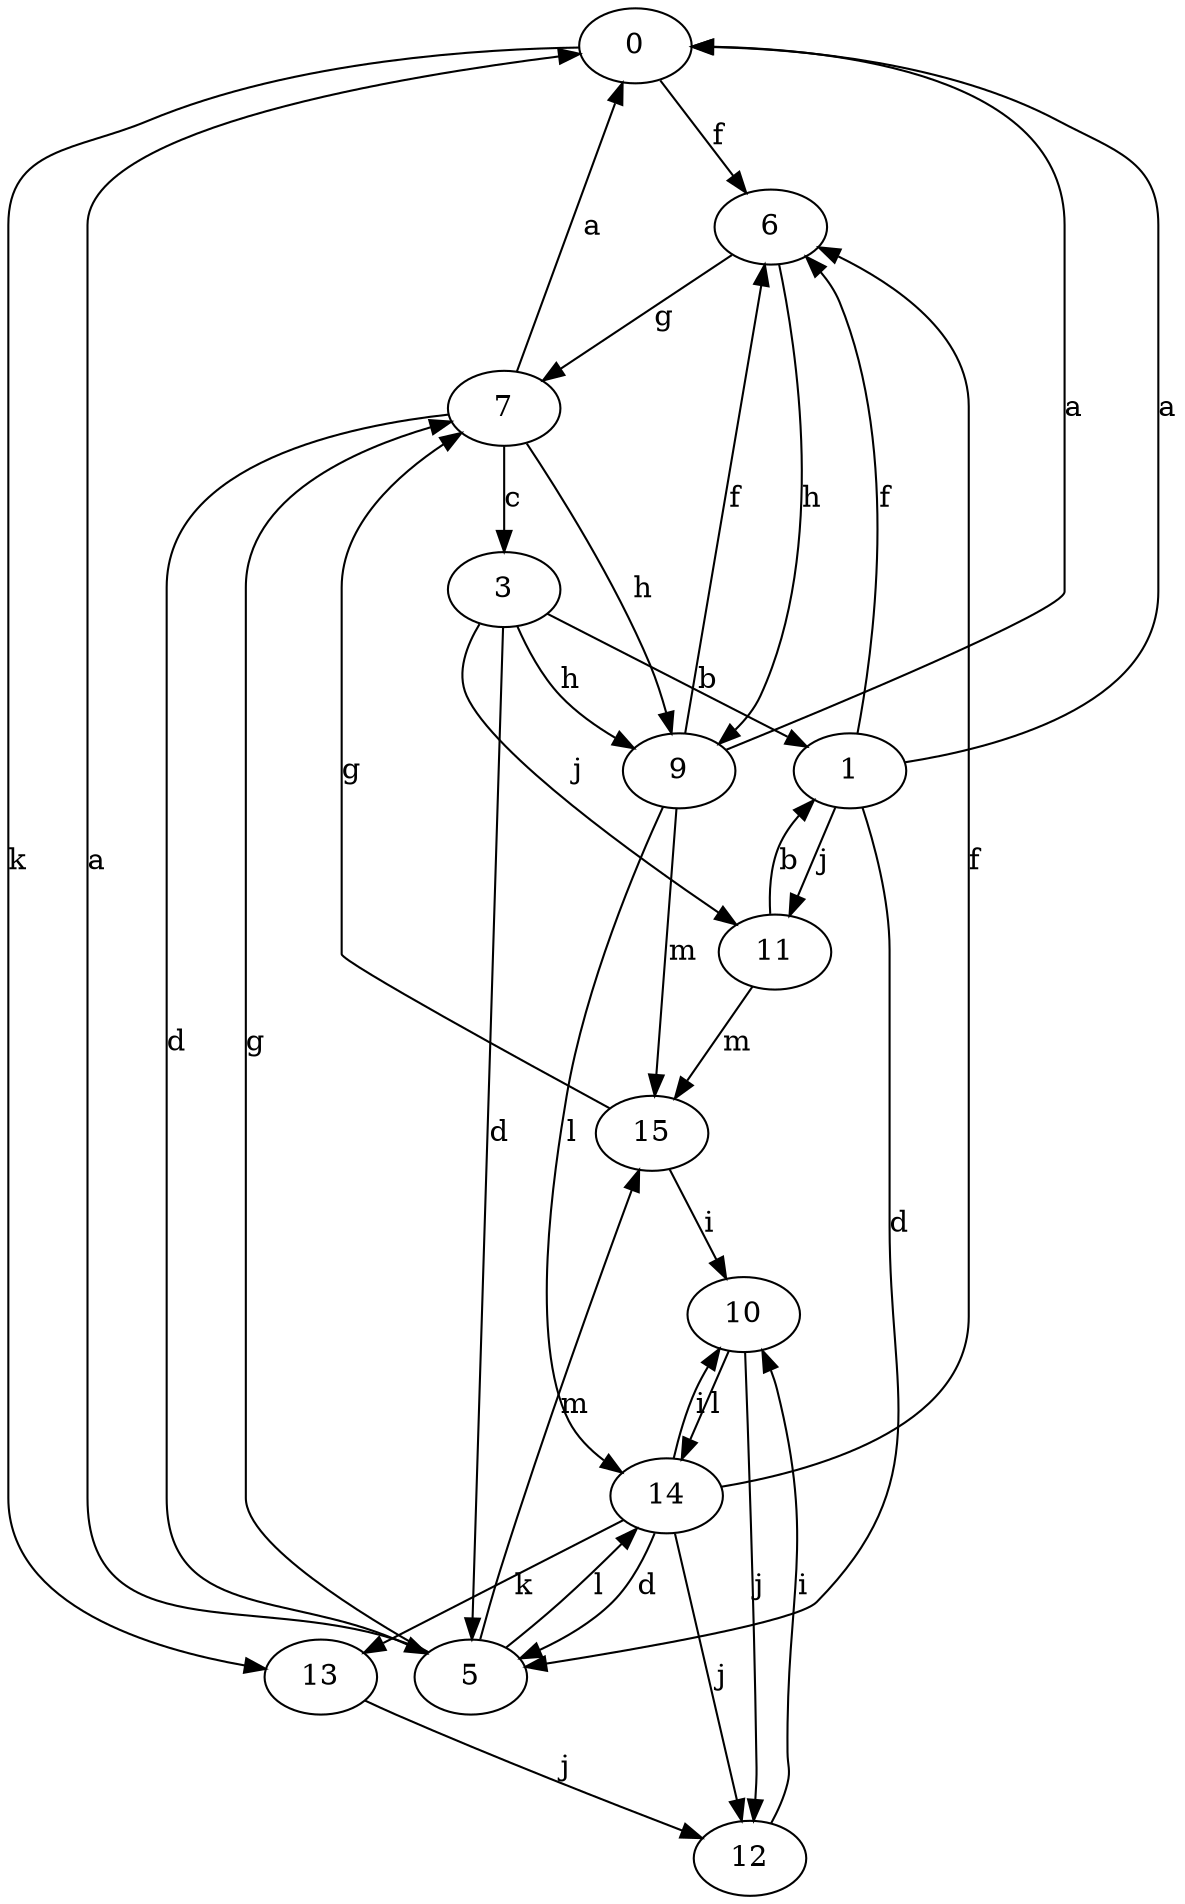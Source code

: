 strict digraph  {
0;
1;
3;
5;
6;
7;
9;
10;
11;
12;
13;
14;
15;
0 -> 6  [label=f];
0 -> 13  [label=k];
1 -> 0  [label=a];
1 -> 5  [label=d];
1 -> 6  [label=f];
1 -> 11  [label=j];
3 -> 1  [label=b];
3 -> 5  [label=d];
3 -> 9  [label=h];
3 -> 11  [label=j];
5 -> 0  [label=a];
5 -> 7  [label=g];
5 -> 14  [label=l];
5 -> 15  [label=m];
6 -> 7  [label=g];
6 -> 9  [label=h];
7 -> 0  [label=a];
7 -> 3  [label=c];
7 -> 5  [label=d];
7 -> 9  [label=h];
9 -> 0  [label=a];
9 -> 6  [label=f];
9 -> 14  [label=l];
9 -> 15  [label=m];
10 -> 12  [label=j];
10 -> 14  [label=l];
11 -> 1  [label=b];
11 -> 15  [label=m];
12 -> 10  [label=i];
13 -> 12  [label=j];
14 -> 5  [label=d];
14 -> 6  [label=f];
14 -> 10  [label=i];
14 -> 12  [label=j];
14 -> 13  [label=k];
15 -> 7  [label=g];
15 -> 10  [label=i];
}
